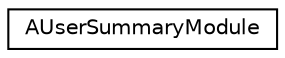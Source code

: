 digraph G
{
  edge [fontname="Helvetica",fontsize="10",labelfontname="Helvetica",labelfontsize="10"];
  node [fontname="Helvetica",fontsize="10",shape=record];
  rankdir="LR";
  Node1 [label="AUserSummaryModule",height=0.2,width=0.4,color="black", fillcolor="white", style="filled",URL="$interface_a_user_summary_module.html"];
}
